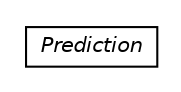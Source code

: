 #!/usr/local/bin/dot
#
# Class diagram 
# Generated by UMLGraph version 5.2 (http://www.umlgraph.org/)
#

digraph G {
	edge [fontname="Helvetica",fontsize=10,labelfontname="Helvetica",labelfontsize=10];
	node [fontname="Helvetica",fontsize=10,shape=plaintext];
	nodesep=0.25;
	ranksep=0.5;
	// it.unica.foresee.predictions.Prediction
	c313 [label=<<table title="it.unica.foresee.predictions.Prediction" border="0" cellborder="1" cellspacing="0" cellpadding="2" port="p" href="./Prediction.html">
		<tr><td><table border="0" cellspacing="0" cellpadding="1">
<tr><td align="center" balign="center"><font face="Helvetica-Oblique"> Prediction </font></td></tr>
		</table></td></tr>
		</table>>, fontname="Helvetica", fontcolor="black", fontsize=10.0];
}

